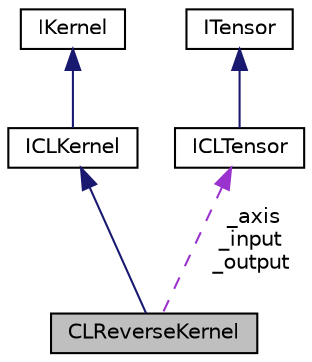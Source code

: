 digraph "CLReverseKernel"
{
 // LATEX_PDF_SIZE
  edge [fontname="Helvetica",fontsize="10",labelfontname="Helvetica",labelfontsize="10"];
  node [fontname="Helvetica",fontsize="10",shape=record];
  Node1 [label="CLReverseKernel",height=0.2,width=0.4,color="black", fillcolor="grey75", style="filled", fontcolor="black",tooltip="Interface for the reverse kernel."];
  Node2 -> Node1 [dir="back",color="midnightblue",fontsize="10",style="solid",fontname="Helvetica"];
  Node2 [label="ICLKernel",height=0.2,width=0.4,color="black", fillcolor="white", style="filled",URL="$classarm__compute_1_1_i_c_l_kernel.xhtml",tooltip="Common interface for all the OpenCL kernels."];
  Node3 -> Node2 [dir="back",color="midnightblue",fontsize="10",style="solid",fontname="Helvetica"];
  Node3 [label="IKernel",height=0.2,width=0.4,color="black", fillcolor="white", style="filled",URL="$classarm__compute_1_1_i_kernel.xhtml",tooltip="Common information for all the kernels."];
  Node4 -> Node1 [dir="back",color="darkorchid3",fontsize="10",style="dashed",label=" _axis\n_input\n_output" ,fontname="Helvetica"];
  Node4 [label="ICLTensor",height=0.2,width=0.4,color="black", fillcolor="white", style="filled",URL="$classarm__compute_1_1_i_c_l_tensor.xhtml",tooltip="Interface for OpenCL tensor."];
  Node5 -> Node4 [dir="back",color="midnightblue",fontsize="10",style="solid",fontname="Helvetica"];
  Node5 [label="ITensor",height=0.2,width=0.4,color="black", fillcolor="white", style="filled",URL="$classarm__compute_1_1_i_tensor.xhtml",tooltip="Interface for CPU tensor."];
}
